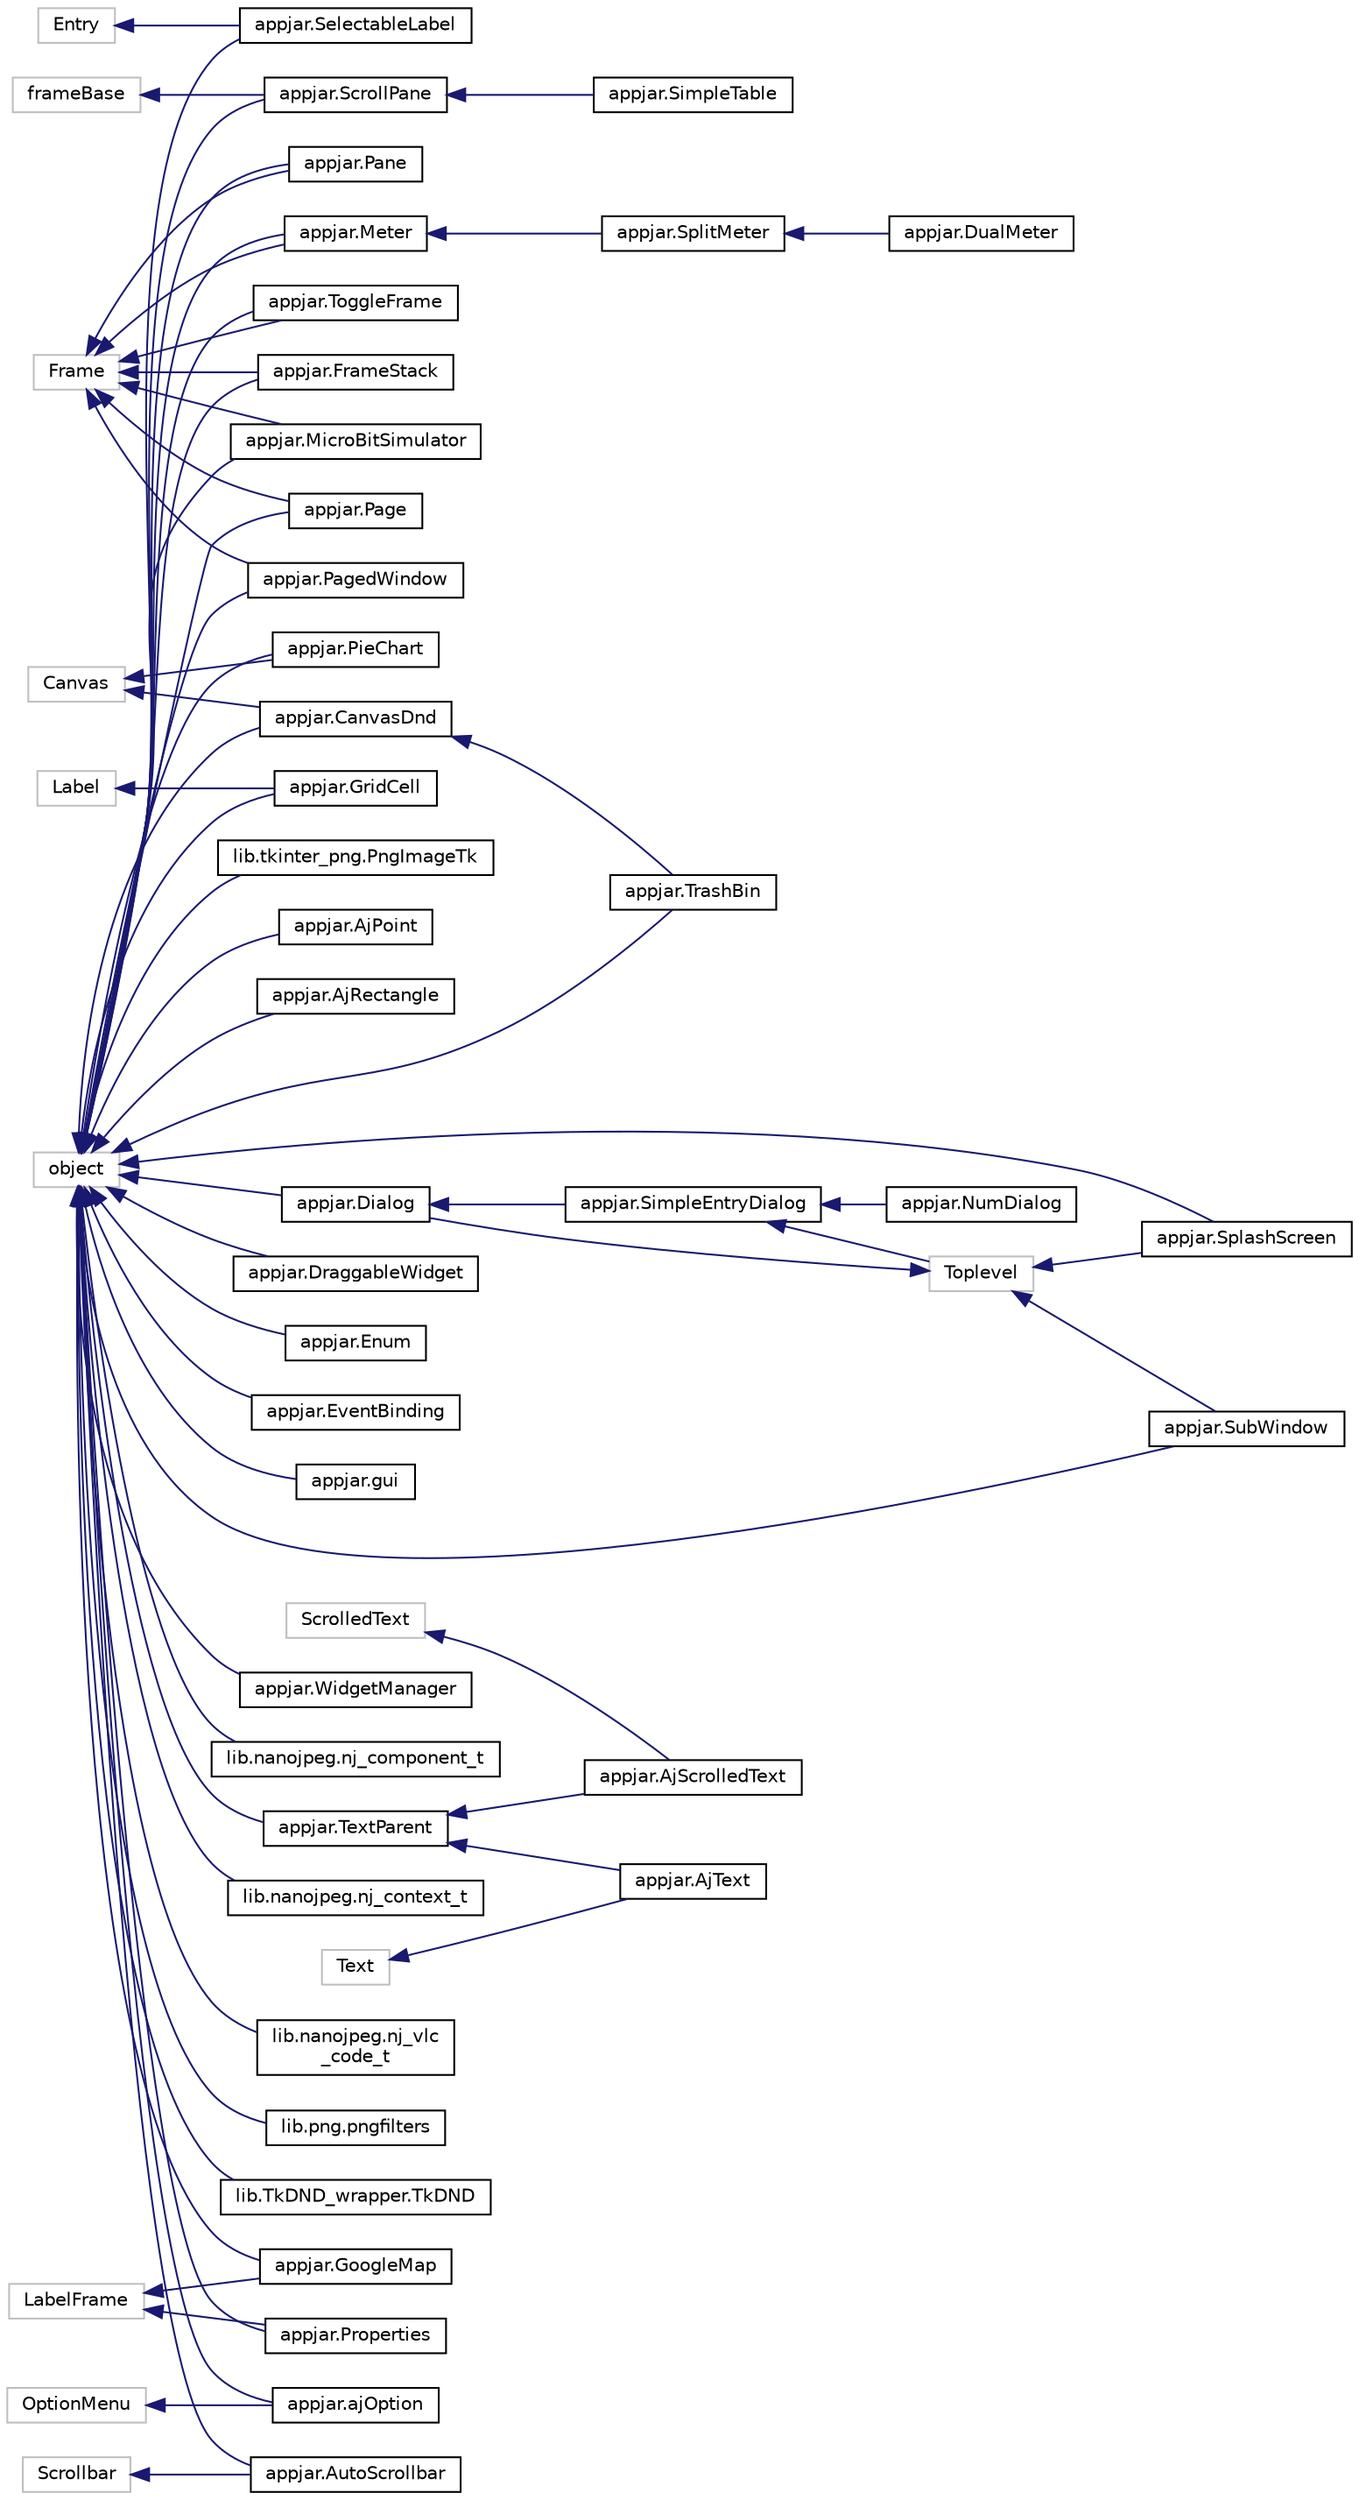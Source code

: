 digraph "Graphical Class Hierarchy"
{
  edge [fontname="Helvetica",fontsize="10",labelfontname="Helvetica",labelfontsize="10"];
  node [fontname="Helvetica",fontsize="10",shape=record];
  rankdir="LR";
  Node71 [label="Canvas",height=0.2,width=0.4,color="grey75", fillcolor="white", style="filled"];
  Node71 -> Node26 [dir="back",color="midnightblue",fontsize="10",style="solid",fontname="Helvetica"];
  Node26 [label="appjar.CanvasDnd",height=0.2,width=0.4,color="black", fillcolor="white", style="filled",URL="$classappjar_1_1_canvas_dnd.html"];
  Node26 -> Node27 [dir="back",color="midnightblue",fontsize="10",style="solid",fontname="Helvetica"];
  Node27 [label="appjar.TrashBin",height=0.2,width=0.4,color="black", fillcolor="white", style="filled",URL="$classappjar_1_1_trash_bin.html"];
  Node71 -> Node42 [dir="back",color="midnightblue",fontsize="10",style="solid",fontname="Helvetica"];
  Node42 [label="appjar.PieChart",height=0.2,width=0.4,color="black", fillcolor="white", style="filled",URL="$classappjar_1_1_pie_chart.html"];
  Node68 [label="Entry",height=0.2,width=0.4,color="grey75", fillcolor="white", style="filled"];
  Node68 -> Node46 [dir="back",color="midnightblue",fontsize="10",style="solid",fontname="Helvetica"];
  Node46 [label="appjar.SelectableLabel",height=0.2,width=0.4,color="black", fillcolor="white", style="filled",URL="$classappjar_1_1_selectable_label.html"];
  Node62 [label="Frame",height=0.2,width=0.4,color="grey75", fillcolor="white", style="filled"];
  Node62 -> Node31 [dir="back",color="midnightblue",fontsize="10",style="solid",fontname="Helvetica"];
  Node31 [label="appjar.FrameStack",height=0.2,width=0.4,color="black", fillcolor="white", style="filled",URL="$classappjar_1_1_frame_stack.html"];
  Node62 -> Node35 [dir="back",color="midnightblue",fontsize="10",style="solid",fontname="Helvetica"];
  Node35 [label="appjar.Meter",height=0.2,width=0.4,color="black", fillcolor="white", style="filled",URL="$classappjar_1_1_meter.html"];
  Node35 -> Node36 [dir="back",color="midnightblue",fontsize="10",style="solid",fontname="Helvetica"];
  Node36 [label="appjar.SplitMeter",height=0.2,width=0.4,color="black", fillcolor="white", style="filled",URL="$classappjar_1_1_split_meter.html"];
  Node36 -> Node37 [dir="back",color="midnightblue",fontsize="10",style="solid",fontname="Helvetica"];
  Node37 [label="appjar.DualMeter",height=0.2,width=0.4,color="black", fillcolor="white", style="filled",URL="$classappjar_1_1_dual_meter.html"];
  Node62 -> Node38 [dir="back",color="midnightblue",fontsize="10",style="solid",fontname="Helvetica"];
  Node38 [label="appjar.MicroBitSimulator",height=0.2,width=0.4,color="black", fillcolor="white", style="filled",URL="$classappjar_1_1_micro_bit_simulator.html"];
  Node62 -> Node39 [dir="back",color="midnightblue",fontsize="10",style="solid",fontname="Helvetica"];
  Node39 [label="appjar.Page",height=0.2,width=0.4,color="black", fillcolor="white", style="filled",URL="$classappjar_1_1_page.html"];
  Node62 -> Node40 [dir="back",color="midnightblue",fontsize="10",style="solid",fontname="Helvetica"];
  Node40 [label="appjar.PagedWindow",height=0.2,width=0.4,color="black", fillcolor="white", style="filled",URL="$classappjar_1_1_paged_window.html"];
  Node62 -> Node41 [dir="back",color="midnightblue",fontsize="10",style="solid",fontname="Helvetica"];
  Node41 [label="appjar.Pane",height=0.2,width=0.4,color="black", fillcolor="white", style="filled",URL="$classappjar_1_1_pane.html"];
  Node62 -> Node48 [dir="back",color="midnightblue",fontsize="10",style="solid",fontname="Helvetica"];
  Node48 [label="appjar.ToggleFrame",height=0.2,width=0.4,color="black", fillcolor="white", style="filled",URL="$classappjar_1_1_toggle_frame.html"];
  Node61 [label="frameBase",height=0.2,width=0.4,color="grey75", fillcolor="white", style="filled"];
  Node61 -> Node44 [dir="back",color="midnightblue",fontsize="10",style="solid",fontname="Helvetica"];
  Node44 [label="appjar.ScrollPane",height=0.2,width=0.4,color="black", fillcolor="white", style="filled",URL="$classappjar_1_1_scroll_pane.html"];
  Node44 -> Node45 [dir="back",color="midnightblue",fontsize="10",style="solid",fontname="Helvetica"];
  Node45 [label="appjar.SimpleTable",height=0.2,width=0.4,color="black", fillcolor="white", style="filled",URL="$classappjar_1_1_simple_table.html"];
  Node59 [label="Label",height=0.2,width=0.4,color="grey75", fillcolor="white", style="filled"];
  Node59 -> Node33 [dir="back",color="midnightblue",fontsize="10",style="solid",fontname="Helvetica"];
  Node33 [label="appjar.GridCell",height=0.2,width=0.4,color="black", fillcolor="white", style="filled",URL="$classappjar_1_1_grid_cell.html"];
  Node58 [label="LabelFrame",height=0.2,width=0.4,color="grey75", fillcolor="white", style="filled"];
  Node58 -> Node32 [dir="back",color="midnightblue",fontsize="10",style="solid",fontname="Helvetica"];
  Node32 [label="appjar.GoogleMap",height=0.2,width=0.4,color="black", fillcolor="white", style="filled",URL="$classappjar_1_1_google_map.html"];
  Node58 -> Node43 [dir="back",color="midnightblue",fontsize="10",style="solid",fontname="Helvetica"];
  Node43 [label="appjar.Properties",height=0.2,width=0.4,color="black", fillcolor="white", style="filled",URL="$classappjar_1_1_properties.html"];
  Node23 [label="object",height=0.2,width=0.4,color="grey75", fillcolor="white", style="filled"];
  Node23 -> Node22 [dir="back",color="midnightblue",fontsize="10",style="solid",fontname="Helvetica"];
  Node22 [label="appjar.ajOption",height=0.2,width=0.4,color="black", fillcolor="white", style="filled",URL="$classappjar_1_1aj_option.html",tooltip="******* —— CLASS DEFINITIONS FROM HERE —— *********** ######### "];
  Node23 -> Node24 [dir="back",color="midnightblue",fontsize="10",style="solid",fontname="Helvetica"];
  Node24 [label="appjar.AjPoint",height=0.2,width=0.4,color="black", fillcolor="white", style="filled",URL="$classappjar_1_1_aj_point.html"];
  Node23 -> Node25 [dir="back",color="midnightblue",fontsize="10",style="solid",fontname="Helvetica"];
  Node25 [label="appjar.AjRectangle",height=0.2,width=0.4,color="black", fillcolor="white", style="filled",URL="$classappjar_1_1_aj_rectangle.html"];
  Node23 -> Node16 [dir="back",color="midnightblue",fontsize="10",style="solid",fontname="Helvetica"];
  Node16 [label="appjar.AutoScrollbar",height=0.2,width=0.4,color="black", fillcolor="white", style="filled",URL="$classappjar_1_1_auto_scrollbar.html"];
  Node23 -> Node26 [dir="back",color="midnightblue",fontsize="10",style="solid",fontname="Helvetica"];
  Node23 -> Node0 [dir="back",color="midnightblue",fontsize="10",style="solid",fontname="Helvetica"];
  Node0 [label="appjar.Dialog",height=0.2,width=0.4,color="black", fillcolor="white", style="filled",URL="$classappjar_1_1_dialog.html"];
  Node0 -> Node1 [dir="back",color="midnightblue",fontsize="10",style="solid",fontname="Helvetica"];
  Node1 [label="appjar.SimpleEntryDialog",height=0.2,width=0.4,color="black", fillcolor="white", style="filled",URL="$classappjar_1_1_simple_entry_dialog.html"];
  Node1 -> Node2 [dir="back",color="midnightblue",fontsize="10",style="solid",fontname="Helvetica"];
  Node2 [label="appjar.NumDialog",height=0.2,width=0.4,color="black", fillcolor="white", style="filled",URL="$classappjar_1_1_num_dialog.html"];
  Node1 -> Node3 [dir="back",color="midnightblue",fontsize="10",style="solid",fontname="Helvetica"];
  Node3 [label="appjar.TextDialog",height=0.2,width=0.4,color="black", fillcolor="white", style="filled",URL="$classappjar_1_1_text_dialog.html"];
  Node23 -> Node28 [dir="back",color="midnightblue",fontsize="10",style="solid",fontname="Helvetica"];
  Node28 [label="appjar.DraggableWidget",height=0.2,width=0.4,color="black", fillcolor="white", style="filled",URL="$classappjar_1_1_draggable_widget.html"];
  Node23 -> Node29 [dir="back",color="midnightblue",fontsize="10",style="solid",fontname="Helvetica"];
  Node29 [label="appjar.Enum",height=0.2,width=0.4,color="black", fillcolor="white", style="filled",URL="$classappjar_1_1_enum.html"];
  Node23 -> Node30 [dir="back",color="midnightblue",fontsize="10",style="solid",fontname="Helvetica"];
  Node30 [label="appjar.EventBinding",height=0.2,width=0.4,color="black", fillcolor="white", style="filled",URL="$classappjar_1_1_event_binding.html"];
  Node23 -> Node31 [dir="back",color="midnightblue",fontsize="10",style="solid",fontname="Helvetica"];
  Node23 -> Node32 [dir="back",color="midnightblue",fontsize="10",style="solid",fontname="Helvetica"];
  Node23 -> Node33 [dir="back",color="midnightblue",fontsize="10",style="solid",fontname="Helvetica"];
  Node23 -> Node34 [dir="back",color="midnightblue",fontsize="10",style="solid",fontname="Helvetica"];
  Node34 [label="appjar.gui",height=0.2,width=0.4,color="black", fillcolor="white", style="filled",URL="$classappjar_1_1gui.html",tooltip="The main GUI class - this provides all functions. "];
  Node23 -> Node35 [dir="back",color="midnightblue",fontsize="10",style="solid",fontname="Helvetica"];
  Node23 -> Node38 [dir="back",color="midnightblue",fontsize="10",style="solid",fontname="Helvetica"];
  Node23 -> Node39 [dir="back",color="midnightblue",fontsize="10",style="solid",fontname="Helvetica"];
  Node23 -> Node40 [dir="back",color="midnightblue",fontsize="10",style="solid",fontname="Helvetica"];
  Node23 -> Node41 [dir="back",color="midnightblue",fontsize="10",style="solid",fontname="Helvetica"];
  Node23 -> Node42 [dir="back",color="midnightblue",fontsize="10",style="solid",fontname="Helvetica"];
  Node23 -> Node43 [dir="back",color="midnightblue",fontsize="10",style="solid",fontname="Helvetica"];
  Node23 -> Node44 [dir="back",color="midnightblue",fontsize="10",style="solid",fontname="Helvetica"];
  Node23 -> Node46 [dir="back",color="midnightblue",fontsize="10",style="solid",fontname="Helvetica"];
  Node23 -> Node8 [dir="back",color="midnightblue",fontsize="10",style="solid",fontname="Helvetica"];
  Node8 [label="appjar.SplashScreen",height=0.2,width=0.4,color="black", fillcolor="white", style="filled",URL="$classappjar_1_1_splash_screen.html"];
  Node23 -> Node9 [dir="back",color="midnightblue",fontsize="10",style="solid",fontname="Helvetica"];
  Node9 [label="appjar.SubWindow",height=0.2,width=0.4,color="black", fillcolor="white", style="filled",URL="$classappjar_1_1_sub_window.html"];
  Node23 -> Node47 [dir="back",color="midnightblue",fontsize="10",style="solid",fontname="Helvetica"];
  Node47 [label="appjar.TextParent",height=0.2,width=0.4,color="black", fillcolor="white", style="filled",URL="$classappjar_1_1_text_parent.html"];
  Node47 -> Node14 [dir="back",color="midnightblue",fontsize="10",style="solid",fontname="Helvetica"];
  Node14 [label="appjar.AjScrolledText",height=0.2,width=0.4,color="black", fillcolor="white", style="filled",URL="$classappjar_1_1_aj_scrolled_text.html"];
  Node47 -> Node12 [dir="back",color="midnightblue",fontsize="10",style="solid",fontname="Helvetica"];
  Node12 [label="appjar.AjText",height=0.2,width=0.4,color="black", fillcolor="white", style="filled",URL="$classappjar_1_1_aj_text.html"];
  Node23 -> Node48 [dir="back",color="midnightblue",fontsize="10",style="solid",fontname="Helvetica"];
  Node23 -> Node27 [dir="back",color="midnightblue",fontsize="10",style="solid",fontname="Helvetica"];
  Node23 -> Node49 [dir="back",color="midnightblue",fontsize="10",style="solid",fontname="Helvetica"];
  Node49 [label="appjar.WidgetManager",height=0.2,width=0.4,color="black", fillcolor="white", style="filled",URL="$classappjar_1_1_widget_manager.html"];
  Node23 -> Node50 [dir="back",color="midnightblue",fontsize="10",style="solid",fontname="Helvetica"];
  Node50 [label="lib.nanojpeg.nj_component_t",height=0.2,width=0.4,color="black", fillcolor="white", style="filled",URL="$classlib_1_1nanojpeg_1_1nj__component__t.html"];
  Node23 -> Node51 [dir="back",color="midnightblue",fontsize="10",style="solid",fontname="Helvetica"];
  Node51 [label="lib.nanojpeg.nj_context_t",height=0.2,width=0.4,color="black", fillcolor="white", style="filled",URL="$classlib_1_1nanojpeg_1_1nj__context__t.html"];
  Node23 -> Node52 [dir="back",color="midnightblue",fontsize="10",style="solid",fontname="Helvetica"];
  Node52 [label="lib.nanojpeg.nj_vlc\l_code_t",height=0.2,width=0.4,color="black", fillcolor="white", style="filled",URL="$classlib_1_1nanojpeg_1_1nj__vlc__code__t.html",tooltip="EXAMPLE PROGRAM ## just define _NJ_EXAMPLE_PROGRAM to compile this (requires NJ_USE_LIBC) ##..."];
  Node23 -> Node53 [dir="back",color="midnightblue",fontsize="10",style="solid",fontname="Helvetica"];
  Node53 [label="lib.png.pngfilters",height=0.2,width=0.4,color="black", fillcolor="white", style="filled",URL="$classlib_1_1png_1_1pngfilters.html"];
  Node23 -> Node54 [dir="back",color="midnightblue",fontsize="10",style="solid",fontname="Helvetica"];
  Node54 [label="lib.TkDND_wrapper.TkDND",height=0.2,width=0.4,color="black", fillcolor="white", style="filled",URL="$classlib_1_1_tk_d_n_d__wrapper_1_1_tk_d_n_d.html"];
  Node23 -> Node55 [dir="back",color="midnightblue",fontsize="10",style="solid",fontname="Helvetica"];
  Node55 [label="lib.tkinter_png.PngImageTk",height=0.2,width=0.4,color="black", fillcolor="white", style="filled",URL="$classlib_1_1tkinter__png_1_1_png_image_tk.html",tooltip="PngImageTk section ##. "];
  Node21 [label="OptionMenu",height=0.2,width=0.4,color="grey75", fillcolor="white", style="filled"];
  Node21 -> Node22 [dir="back",color="midnightblue",fontsize="10",style="solid",fontname="Helvetica"];
  Node15 [label="Scrollbar",height=0.2,width=0.4,color="grey75", fillcolor="white", style="filled"];
  Node15 -> Node16 [dir="back",color="midnightblue",fontsize="10",style="solid",fontname="Helvetica"];
  Node13 [label="ScrolledText",height=0.2,width=0.4,color="grey75", fillcolor="white", style="filled"];
  Node13 -> Node14 [dir="back",color="midnightblue",fontsize="10",style="solid",fontname="Helvetica"];
  Node11 [label="Text",height=0.2,width=0.4,color="grey75", fillcolor="white", style="filled"];
  Node11 -> Node12 [dir="back",color="midnightblue",fontsize="10",style="solid",fontname="Helvetica"];
  Node3 [label="Toplevel",height=0.2,width=0.4,color="grey75", fillcolor="white", style="filled"];
  Node3 -> Node0 [dir="back",color="midnightblue",fontsize="10",style="solid",fontname="Helvetica"];
  Node3 -> Node8 [dir="back",color="midnightblue",fontsize="10",style="solid",fontname="Helvetica"];
  Node3 -> Node9 [dir="back",color="midnightblue",fontsize="10",style="solid",fontname="Helvetica"];
}
